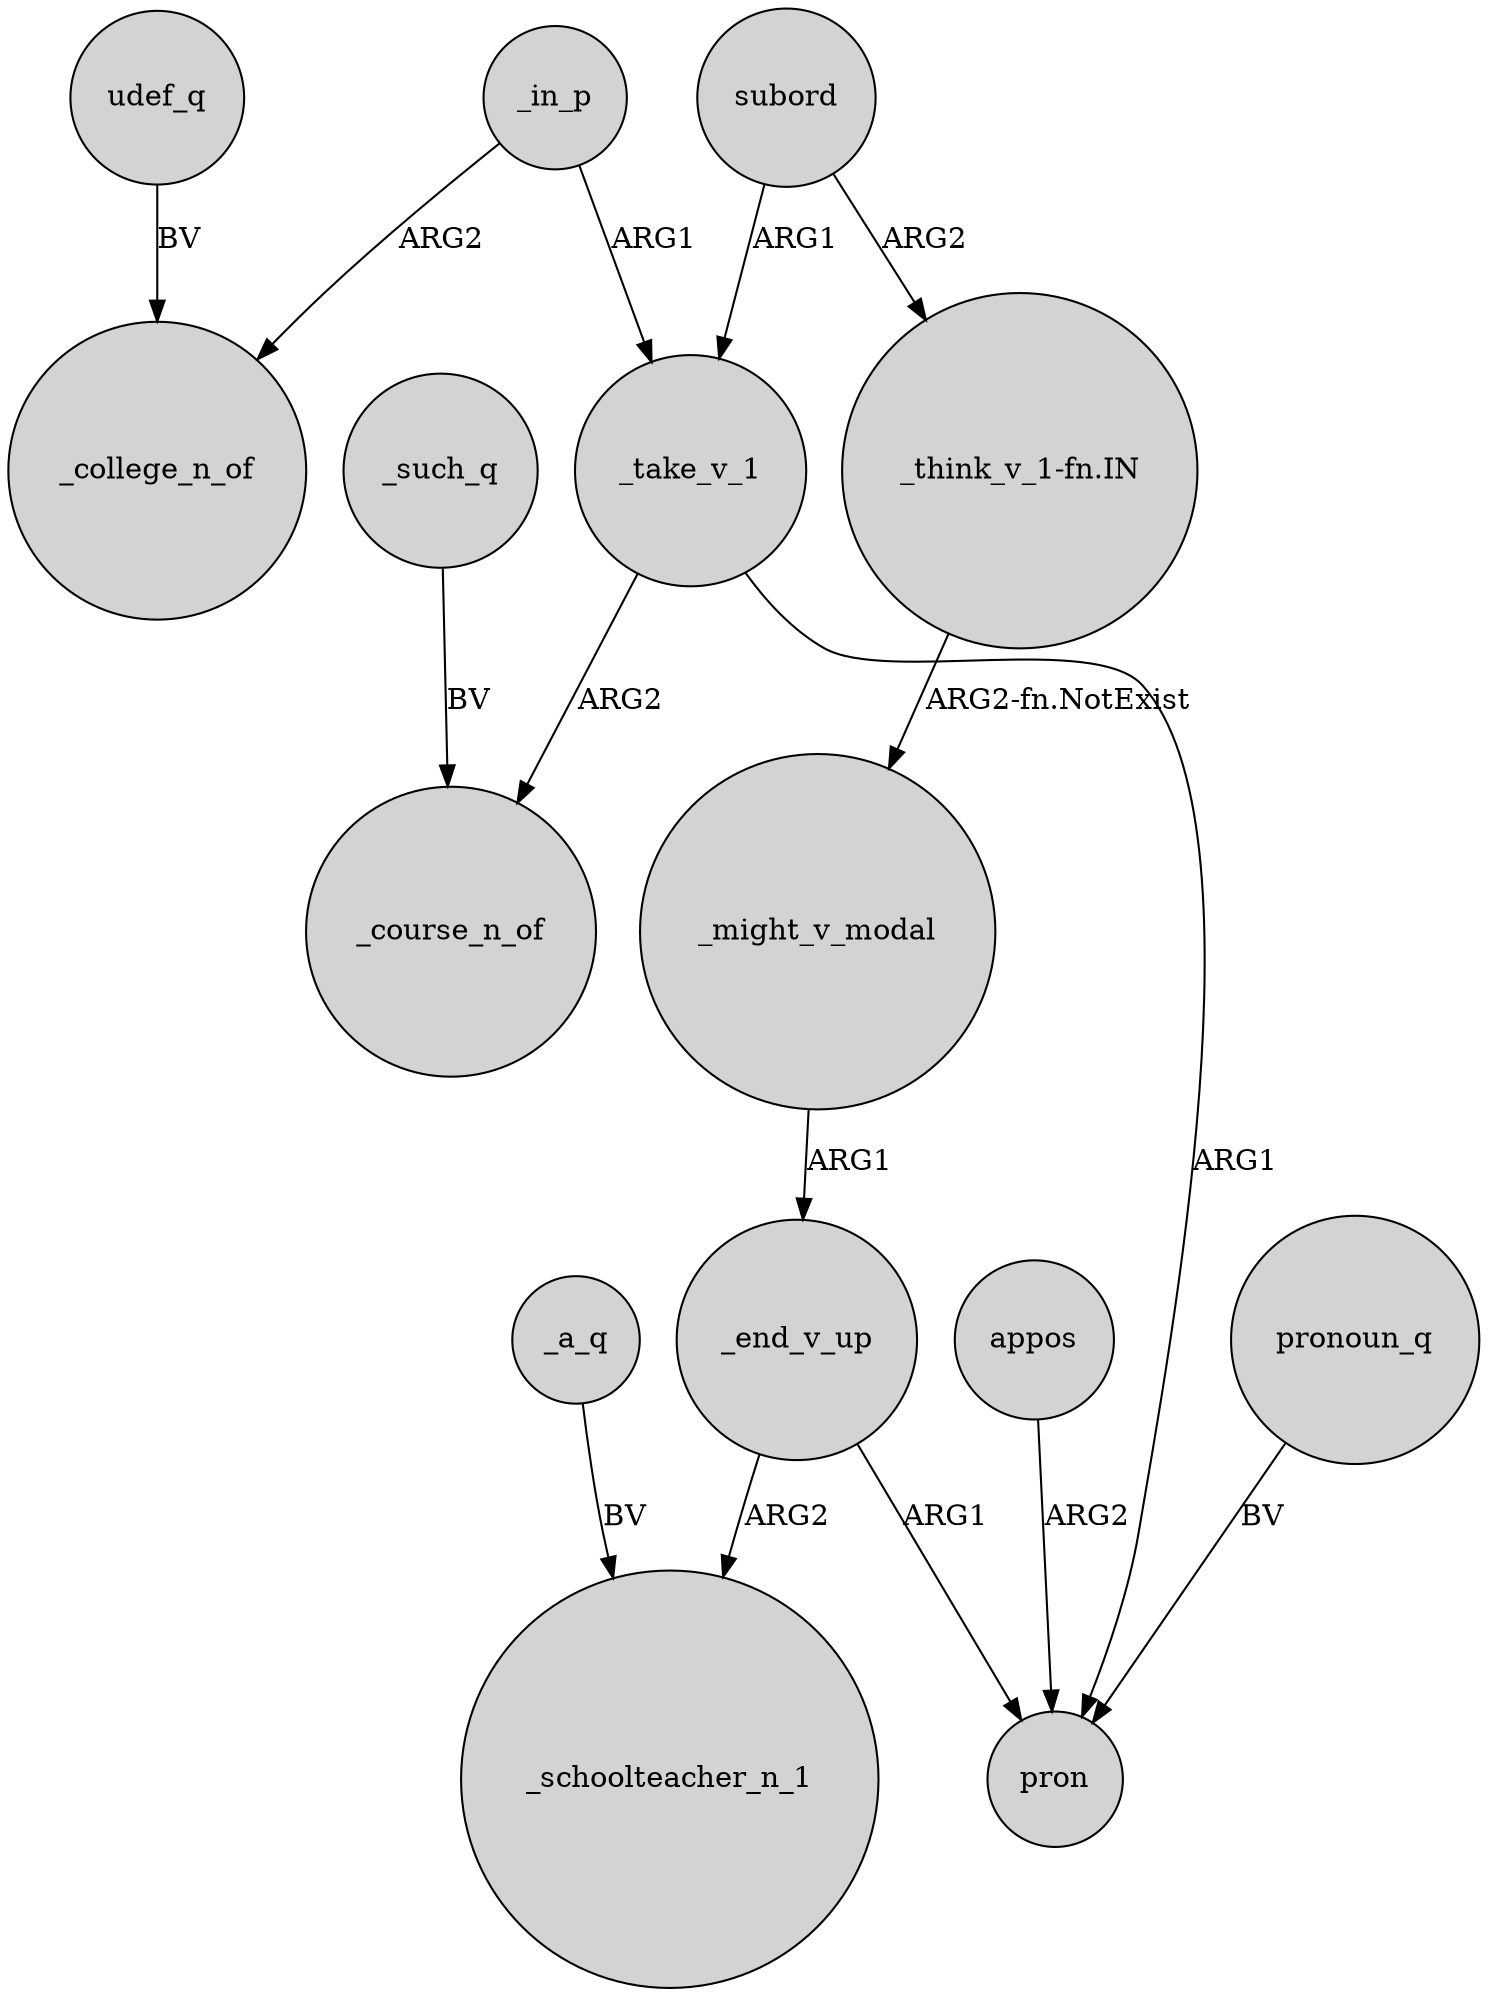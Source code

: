 digraph {
	node [shape=circle style=filled]
	_in_p -> _take_v_1 [label=ARG1]
	subord -> _take_v_1 [label=ARG1]
	_in_p -> _college_n_of [label=ARG2]
	udef_q -> _college_n_of [label=BV]
	_might_v_modal -> _end_v_up [label=ARG1]
	_such_q -> _course_n_of [label=BV]
	_end_v_up -> _schoolteacher_n_1 [label=ARG2]
	appos -> pron [label=ARG2]
	_a_q -> _schoolteacher_n_1 [label=BV]
	"_think_v_1-fn.IN" -> _might_v_modal [label="ARG2-fn.NotExist"]
	_take_v_1 -> pron [label=ARG1]
	subord -> "_think_v_1-fn.IN" [label=ARG2]
	_end_v_up -> pron [label=ARG1]
	_take_v_1 -> _course_n_of [label=ARG2]
	pronoun_q -> pron [label=BV]
}
